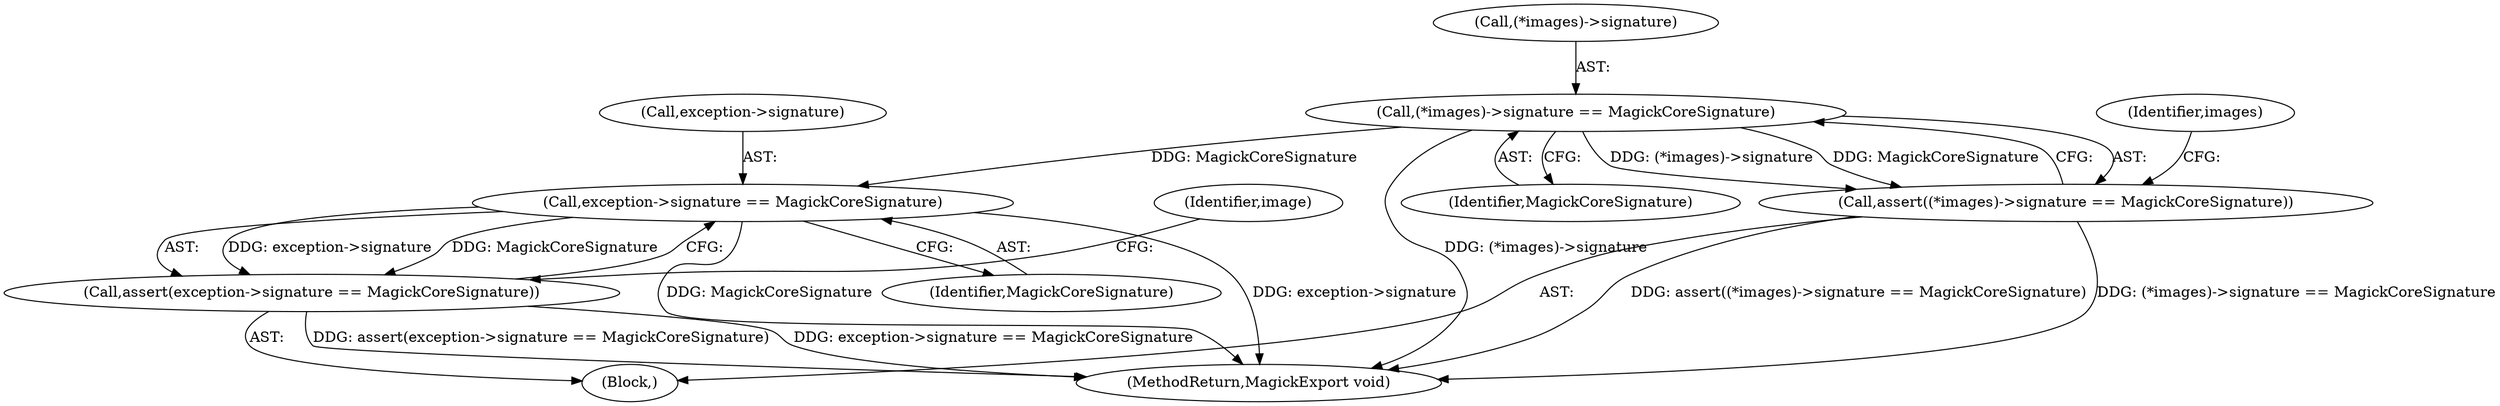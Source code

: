 digraph "0_ImageMagick6_1ddcf2e4f28029a888cadef2e757509ef5047ad8@pointer" {
"1000116" [label="(Call,(*images)->signature == MagickCoreSignature)"];
"1000115" [label="(Call,assert((*images)->signature == MagickCoreSignature))"];
"1000146" [label="(Call,exception->signature == MagickCoreSignature)"];
"1000145" [label="(Call,assert(exception->signature == MagickCoreSignature))"];
"1000152" [label="(Identifier,image)"];
"1000146" [label="(Call,exception->signature == MagickCoreSignature)"];
"1000150" [label="(Identifier,MagickCoreSignature)"];
"1000104" [label="(Block,)"];
"1000147" [label="(Call,exception->signature)"];
"1000286" [label="(MethodReturn,MagickExport void)"];
"1000115" [label="(Call,assert((*images)->signature == MagickCoreSignature))"];
"1000116" [label="(Call,(*images)->signature == MagickCoreSignature)"];
"1000117" [label="(Call,(*images)->signature)"];
"1000121" [label="(Identifier,MagickCoreSignature)"];
"1000145" [label="(Call,assert(exception->signature == MagickCoreSignature))"];
"1000126" [label="(Identifier,images)"];
"1000116" -> "1000115"  [label="AST: "];
"1000116" -> "1000121"  [label="CFG: "];
"1000117" -> "1000116"  [label="AST: "];
"1000121" -> "1000116"  [label="AST: "];
"1000115" -> "1000116"  [label="CFG: "];
"1000116" -> "1000286"  [label="DDG: (*images)->signature"];
"1000116" -> "1000115"  [label="DDG: (*images)->signature"];
"1000116" -> "1000115"  [label="DDG: MagickCoreSignature"];
"1000116" -> "1000146"  [label="DDG: MagickCoreSignature"];
"1000115" -> "1000104"  [label="AST: "];
"1000126" -> "1000115"  [label="CFG: "];
"1000115" -> "1000286"  [label="DDG: assert((*images)->signature == MagickCoreSignature)"];
"1000115" -> "1000286"  [label="DDG: (*images)->signature == MagickCoreSignature"];
"1000146" -> "1000145"  [label="AST: "];
"1000146" -> "1000150"  [label="CFG: "];
"1000147" -> "1000146"  [label="AST: "];
"1000150" -> "1000146"  [label="AST: "];
"1000145" -> "1000146"  [label="CFG: "];
"1000146" -> "1000286"  [label="DDG: MagickCoreSignature"];
"1000146" -> "1000286"  [label="DDG: exception->signature"];
"1000146" -> "1000145"  [label="DDG: exception->signature"];
"1000146" -> "1000145"  [label="DDG: MagickCoreSignature"];
"1000145" -> "1000104"  [label="AST: "];
"1000152" -> "1000145"  [label="CFG: "];
"1000145" -> "1000286"  [label="DDG: assert(exception->signature == MagickCoreSignature)"];
"1000145" -> "1000286"  [label="DDG: exception->signature == MagickCoreSignature"];
}
